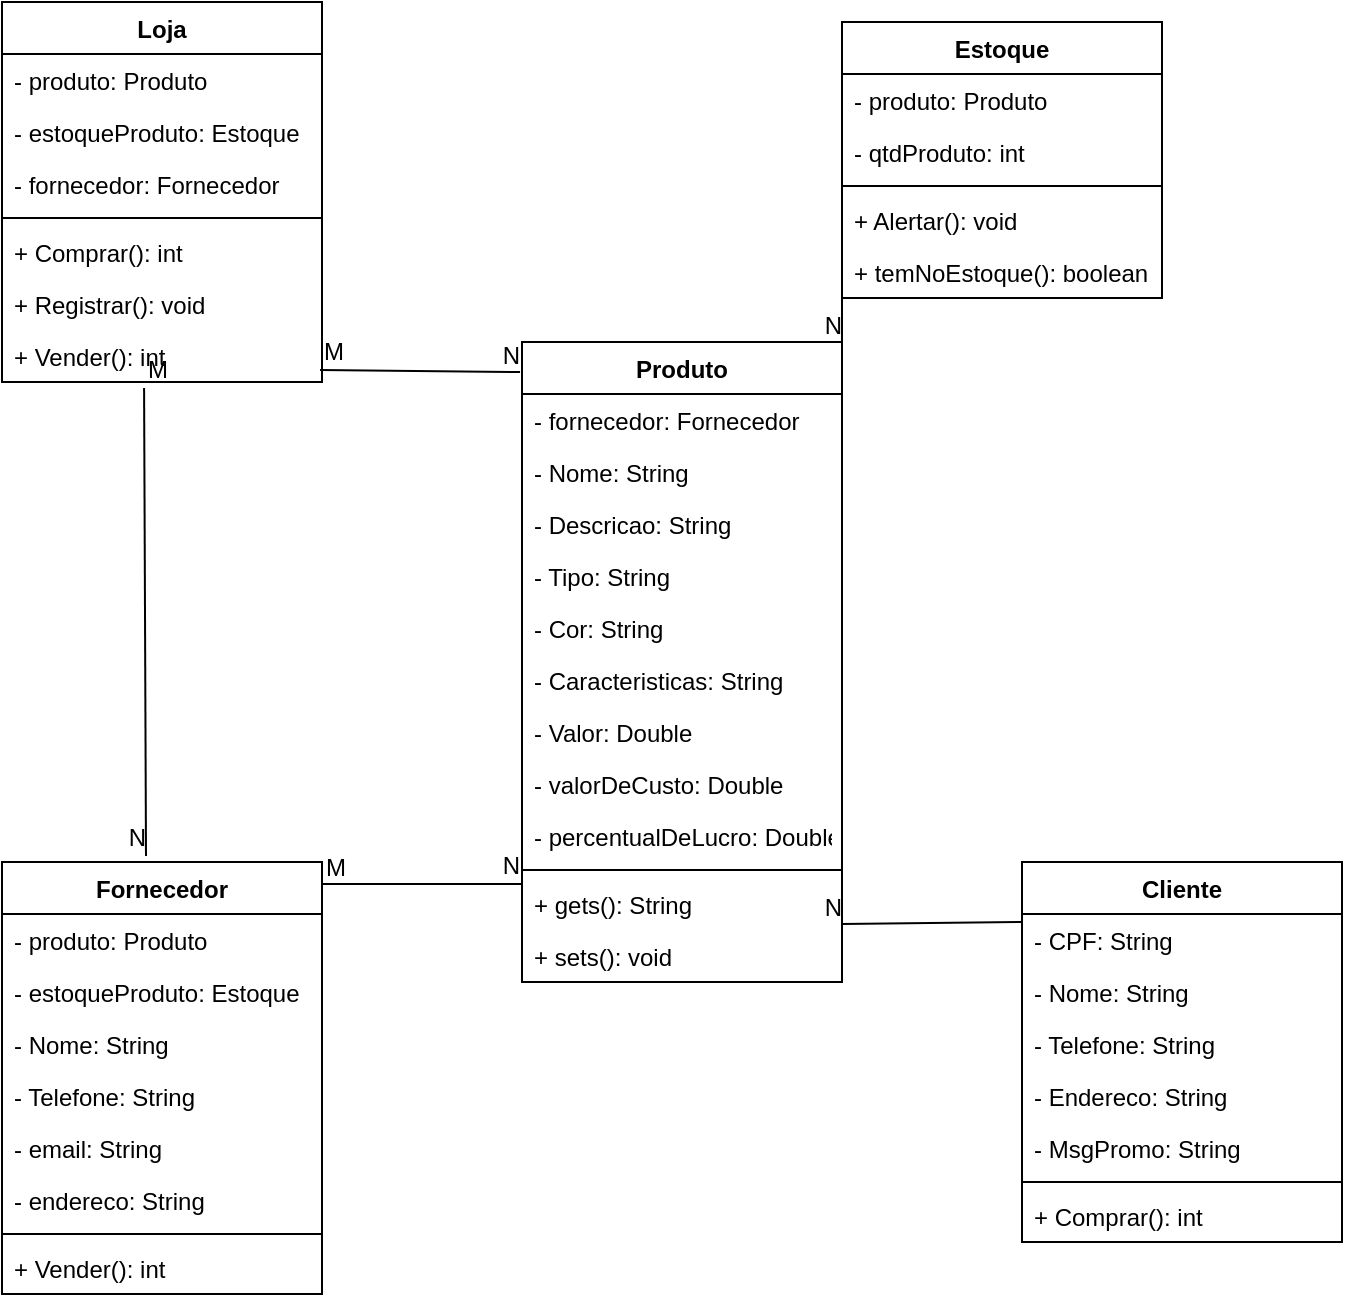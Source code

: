 <mxfile version="20.3.3" type="github">
  <diagram id="C5RBs43oDa-KdzZeNtuy" name="Page-1">
    <mxGraphModel dx="1382" dy="795" grid="1" gridSize="10" guides="1" tooltips="1" connect="1" arrows="1" fold="1" page="1" pageScale="1" pageWidth="827" pageHeight="1169" math="0" shadow="0">
      <root>
        <mxCell id="WIyWlLk6GJQsqaUBKTNV-0" />
        <mxCell id="WIyWlLk6GJQsqaUBKTNV-1" parent="WIyWlLk6GJQsqaUBKTNV-0" />
        <mxCell id="oIGJuKL2yrBwa0ATaayE-11" value="" style="endArrow=none;html=1;rounded=0;entryX=0.45;entryY=-0.014;entryDx=0;entryDy=0;entryPerimeter=0;exitX=0.444;exitY=1.115;exitDx=0;exitDy=0;exitPerimeter=0;" parent="WIyWlLk6GJQsqaUBKTNV-1" source="EBpQkNlJ8Tler6ktSp6Y-6" target="EBpQkNlJ8Tler6ktSp6Y-18" edge="1">
          <mxGeometry relative="1" as="geometry">
            <mxPoint x="160" y="450" as="sourcePoint" />
            <mxPoint x="320" y="450" as="targetPoint" />
          </mxGeometry>
        </mxCell>
        <mxCell id="oIGJuKL2yrBwa0ATaayE-12" value="M" style="resizable=0;html=1;align=left;verticalAlign=bottom;" parent="oIGJuKL2yrBwa0ATaayE-11" connectable="0" vertex="1">
          <mxGeometry x="-1" relative="1" as="geometry" />
        </mxCell>
        <mxCell id="oIGJuKL2yrBwa0ATaayE-13" value="N" style="resizable=0;html=1;align=right;verticalAlign=bottom;" parent="oIGJuKL2yrBwa0ATaayE-11" connectable="0" vertex="1">
          <mxGeometry x="1" relative="1" as="geometry" />
        </mxCell>
        <mxCell id="EBpQkNlJ8Tler6ktSp6Y-1" value="Loja" style="swimlane;fontStyle=1;align=center;verticalAlign=top;childLayout=stackLayout;horizontal=1;startSize=26;horizontalStack=0;resizeParent=1;resizeParentMax=0;resizeLast=0;collapsible=1;marginBottom=0;" parent="WIyWlLk6GJQsqaUBKTNV-1" vertex="1">
          <mxGeometry x="90" y="130" width="160" height="190" as="geometry" />
        </mxCell>
        <mxCell id="EBpQkNlJ8Tler6ktSp6Y-2" value="- produto: Produto" style="text;strokeColor=none;fillColor=none;align=left;verticalAlign=top;spacingLeft=4;spacingRight=4;overflow=hidden;rotatable=0;points=[[0,0.5],[1,0.5]];portConstraint=eastwest;" parent="EBpQkNlJ8Tler6ktSp6Y-1" vertex="1">
          <mxGeometry y="26" width="160" height="26" as="geometry" />
        </mxCell>
        <mxCell id="hcRRkCjjBLkZsx5Fc43L-36" value="- estoqueProduto: Estoque" style="text;strokeColor=none;fillColor=none;align=left;verticalAlign=top;spacingLeft=4;spacingRight=4;overflow=hidden;rotatable=0;points=[[0,0.5],[1,0.5]];portConstraint=eastwest;" parent="EBpQkNlJ8Tler6ktSp6Y-1" vertex="1">
          <mxGeometry y="52" width="160" height="26" as="geometry" />
        </mxCell>
        <mxCell id="VUpO7ZapjZWjEKdhnRFn-2" value="- fornecedor: Fornecedor&#xa;" style="text;strokeColor=none;fillColor=none;align=left;verticalAlign=top;spacingLeft=4;spacingRight=4;overflow=hidden;rotatable=0;points=[[0,0.5],[1,0.5]];portConstraint=eastwest;" vertex="1" parent="EBpQkNlJ8Tler6ktSp6Y-1">
          <mxGeometry y="78" width="160" height="26" as="geometry" />
        </mxCell>
        <mxCell id="EBpQkNlJ8Tler6ktSp6Y-4" value="" style="line;strokeWidth=1;fillColor=none;align=left;verticalAlign=middle;spacingTop=-1;spacingLeft=3;spacingRight=3;rotatable=0;labelPosition=right;points=[];portConstraint=eastwest;" parent="EBpQkNlJ8Tler6ktSp6Y-1" vertex="1">
          <mxGeometry y="104" width="160" height="8" as="geometry" />
        </mxCell>
        <mxCell id="EBpQkNlJ8Tler6ktSp6Y-5" value="+ Comprar(): int" style="text;strokeColor=none;fillColor=none;align=left;verticalAlign=top;spacingLeft=4;spacingRight=4;overflow=hidden;rotatable=0;points=[[0,0.5],[1,0.5]];portConstraint=eastwest;" parent="EBpQkNlJ8Tler6ktSp6Y-1" vertex="1">
          <mxGeometry y="112" width="160" height="26" as="geometry" />
        </mxCell>
        <mxCell id="VUpO7ZapjZWjEKdhnRFn-3" value="+ Registrar(): void" style="text;strokeColor=none;fillColor=none;align=left;verticalAlign=top;spacingLeft=4;spacingRight=4;overflow=hidden;rotatable=0;points=[[0,0.5],[1,0.5]];portConstraint=eastwest;" vertex="1" parent="EBpQkNlJ8Tler6ktSp6Y-1">
          <mxGeometry y="138" width="160" height="26" as="geometry" />
        </mxCell>
        <mxCell id="EBpQkNlJ8Tler6ktSp6Y-6" value="+ Vender(): int" style="text;strokeColor=none;fillColor=none;align=left;verticalAlign=top;spacingLeft=4;spacingRight=4;overflow=hidden;rotatable=0;points=[[0,0.5],[1,0.5]];portConstraint=eastwest;" parent="EBpQkNlJ8Tler6ktSp6Y-1" vertex="1">
          <mxGeometry y="164" width="160" height="26" as="geometry" />
        </mxCell>
        <mxCell id="EBpQkNlJ8Tler6ktSp6Y-18" value="Fornecedor" style="swimlane;fontStyle=1;align=center;verticalAlign=top;childLayout=stackLayout;horizontal=1;startSize=26;horizontalStack=0;resizeParent=1;resizeParentMax=0;resizeLast=0;collapsible=1;marginBottom=0;" parent="WIyWlLk6GJQsqaUBKTNV-1" vertex="1">
          <mxGeometry x="90" y="560" width="160" height="216" as="geometry" />
        </mxCell>
        <mxCell id="EBpQkNlJ8Tler6ktSp6Y-19" value="- produto: Produto" style="text;strokeColor=none;fillColor=none;align=left;verticalAlign=top;spacingLeft=4;spacingRight=4;overflow=hidden;rotatable=0;points=[[0,0.5],[1,0.5]];portConstraint=eastwest;" parent="EBpQkNlJ8Tler6ktSp6Y-18" vertex="1">
          <mxGeometry y="26" width="160" height="26" as="geometry" />
        </mxCell>
        <mxCell id="hcRRkCjjBLkZsx5Fc43L-25" value="- estoqueProduto: Estoque" style="text;strokeColor=none;fillColor=none;align=left;verticalAlign=top;spacingLeft=4;spacingRight=4;overflow=hidden;rotatable=0;points=[[0,0.5],[1,0.5]];portConstraint=eastwest;" parent="EBpQkNlJ8Tler6ktSp6Y-18" vertex="1">
          <mxGeometry y="52" width="160" height="26" as="geometry" />
        </mxCell>
        <mxCell id="hcRRkCjjBLkZsx5Fc43L-24" value="- Nome: String" style="text;strokeColor=none;fillColor=none;align=left;verticalAlign=top;spacingLeft=4;spacingRight=4;overflow=hidden;rotatable=0;points=[[0,0.5],[1,0.5]];portConstraint=eastwest;" parent="EBpQkNlJ8Tler6ktSp6Y-18" vertex="1">
          <mxGeometry y="78" width="160" height="26" as="geometry" />
        </mxCell>
        <mxCell id="hcRRkCjjBLkZsx5Fc43L-21" value="- Telefone: String" style="text;strokeColor=none;fillColor=none;align=left;verticalAlign=top;spacingLeft=4;spacingRight=4;overflow=hidden;rotatable=0;points=[[0,0.5],[1,0.5]];portConstraint=eastwest;" parent="EBpQkNlJ8Tler6ktSp6Y-18" vertex="1">
          <mxGeometry y="104" width="160" height="26" as="geometry" />
        </mxCell>
        <mxCell id="hcRRkCjjBLkZsx5Fc43L-22" value="- email: String" style="text;strokeColor=none;fillColor=none;align=left;verticalAlign=top;spacingLeft=4;spacingRight=4;overflow=hidden;rotatable=0;points=[[0,0.5],[1,0.5]];portConstraint=eastwest;" parent="EBpQkNlJ8Tler6ktSp6Y-18" vertex="1">
          <mxGeometry y="130" width="160" height="26" as="geometry" />
        </mxCell>
        <mxCell id="hcRRkCjjBLkZsx5Fc43L-23" value="- endereco: String" style="text;strokeColor=none;fillColor=none;align=left;verticalAlign=top;spacingLeft=4;spacingRight=4;overflow=hidden;rotatable=0;points=[[0,0.5],[1,0.5]];portConstraint=eastwest;" parent="EBpQkNlJ8Tler6ktSp6Y-18" vertex="1">
          <mxGeometry y="156" width="160" height="26" as="geometry" />
        </mxCell>
        <mxCell id="EBpQkNlJ8Tler6ktSp6Y-20" value="" style="line;strokeWidth=1;fillColor=none;align=left;verticalAlign=middle;spacingTop=-1;spacingLeft=3;spacingRight=3;rotatable=0;labelPosition=right;points=[];portConstraint=eastwest;" parent="EBpQkNlJ8Tler6ktSp6Y-18" vertex="1">
          <mxGeometry y="182" width="160" height="8" as="geometry" />
        </mxCell>
        <mxCell id="EBpQkNlJ8Tler6ktSp6Y-21" value="+ Vender(): int" style="text;strokeColor=none;fillColor=none;align=left;verticalAlign=top;spacingLeft=4;spacingRight=4;overflow=hidden;rotatable=0;points=[[0,0.5],[1,0.5]];portConstraint=eastwest;" parent="EBpQkNlJ8Tler6ktSp6Y-18" vertex="1">
          <mxGeometry y="190" width="160" height="26" as="geometry" />
        </mxCell>
        <mxCell id="hcRRkCjjBLkZsx5Fc43L-0" value="Produto" style="swimlane;fontStyle=1;align=center;verticalAlign=top;childLayout=stackLayout;horizontal=1;startSize=26;horizontalStack=0;resizeParent=1;resizeParentMax=0;resizeLast=0;collapsible=1;marginBottom=0;" parent="WIyWlLk6GJQsqaUBKTNV-1" vertex="1">
          <mxGeometry x="350" y="300" width="160" height="320" as="geometry" />
        </mxCell>
        <mxCell id="hcRRkCjjBLkZsx5Fc43L-1" value="- fornecedor: Fornecedor&#xa;" style="text;strokeColor=none;fillColor=none;align=left;verticalAlign=top;spacingLeft=4;spacingRight=4;overflow=hidden;rotatable=0;points=[[0,0.5],[1,0.5]];portConstraint=eastwest;" parent="hcRRkCjjBLkZsx5Fc43L-0" vertex="1">
          <mxGeometry y="26" width="160" height="26" as="geometry" />
        </mxCell>
        <mxCell id="hcRRkCjjBLkZsx5Fc43L-39" value="- Nome: String&#xa;" style="text;strokeColor=none;fillColor=none;align=left;verticalAlign=top;spacingLeft=4;spacingRight=4;overflow=hidden;rotatable=0;points=[[0,0.5],[1,0.5]];portConstraint=eastwest;" parent="hcRRkCjjBLkZsx5Fc43L-0" vertex="1">
          <mxGeometry y="52" width="160" height="26" as="geometry" />
        </mxCell>
        <mxCell id="hcRRkCjjBLkZsx5Fc43L-14" value="- Descricao: String" style="text;strokeColor=none;fillColor=none;align=left;verticalAlign=top;spacingLeft=4;spacingRight=4;overflow=hidden;rotatable=0;points=[[0,0.5],[1,0.5]];portConstraint=eastwest;" parent="hcRRkCjjBLkZsx5Fc43L-0" vertex="1">
          <mxGeometry y="78" width="160" height="26" as="geometry" />
        </mxCell>
        <mxCell id="hcRRkCjjBLkZsx5Fc43L-15" value="- Tipo: String" style="text;strokeColor=none;fillColor=none;align=left;verticalAlign=top;spacingLeft=4;spacingRight=4;overflow=hidden;rotatable=0;points=[[0,0.5],[1,0.5]];portConstraint=eastwest;" parent="hcRRkCjjBLkZsx5Fc43L-0" vertex="1">
          <mxGeometry y="104" width="160" height="26" as="geometry" />
        </mxCell>
        <mxCell id="hcRRkCjjBLkZsx5Fc43L-16" value="- Cor: String" style="text;strokeColor=none;fillColor=none;align=left;verticalAlign=top;spacingLeft=4;spacingRight=4;overflow=hidden;rotatable=0;points=[[0,0.5],[1,0.5]];portConstraint=eastwest;" parent="hcRRkCjjBLkZsx5Fc43L-0" vertex="1">
          <mxGeometry y="130" width="160" height="26" as="geometry" />
        </mxCell>
        <mxCell id="hcRRkCjjBLkZsx5Fc43L-17" value="- Caracteristicas: String" style="text;strokeColor=none;fillColor=none;align=left;verticalAlign=top;spacingLeft=4;spacingRight=4;overflow=hidden;rotatable=0;points=[[0,0.5],[1,0.5]];portConstraint=eastwest;" parent="hcRRkCjjBLkZsx5Fc43L-0" vertex="1">
          <mxGeometry y="156" width="160" height="26" as="geometry" />
        </mxCell>
        <mxCell id="hcRRkCjjBLkZsx5Fc43L-2" value="- Valor: Double" style="text;strokeColor=none;fillColor=none;align=left;verticalAlign=top;spacingLeft=4;spacingRight=4;overflow=hidden;rotatable=0;points=[[0,0.5],[1,0.5]];portConstraint=eastwest;" parent="hcRRkCjjBLkZsx5Fc43L-0" vertex="1">
          <mxGeometry y="182" width="160" height="26" as="geometry" />
        </mxCell>
        <mxCell id="hcRRkCjjBLkZsx5Fc43L-19" value="- valorDeCusto: Double" style="text;strokeColor=none;fillColor=none;align=left;verticalAlign=top;spacingLeft=4;spacingRight=4;overflow=hidden;rotatable=0;points=[[0,0.5],[1,0.5]];portConstraint=eastwest;" parent="hcRRkCjjBLkZsx5Fc43L-0" vertex="1">
          <mxGeometry y="208" width="160" height="26" as="geometry" />
        </mxCell>
        <mxCell id="hcRRkCjjBLkZsx5Fc43L-18" value="- percentualDeLucro: Double" style="text;strokeColor=none;fillColor=none;align=left;verticalAlign=top;spacingLeft=4;spacingRight=4;overflow=hidden;rotatable=0;points=[[0,0.5],[1,0.5]];portConstraint=eastwest;" parent="hcRRkCjjBLkZsx5Fc43L-0" vertex="1">
          <mxGeometry y="234" width="160" height="26" as="geometry" />
        </mxCell>
        <mxCell id="hcRRkCjjBLkZsx5Fc43L-3" value="" style="line;strokeWidth=1;fillColor=none;align=left;verticalAlign=middle;spacingTop=-1;spacingLeft=3;spacingRight=3;rotatable=0;labelPosition=right;points=[];portConstraint=eastwest;" parent="hcRRkCjjBLkZsx5Fc43L-0" vertex="1">
          <mxGeometry y="260" width="160" height="8" as="geometry" />
        </mxCell>
        <mxCell id="hcRRkCjjBLkZsx5Fc43L-4" value="+ gets(): String" style="text;strokeColor=none;fillColor=none;align=left;verticalAlign=top;spacingLeft=4;spacingRight=4;overflow=hidden;rotatable=0;points=[[0,0.5],[1,0.5]];portConstraint=eastwest;" parent="hcRRkCjjBLkZsx5Fc43L-0" vertex="1">
          <mxGeometry y="268" width="160" height="26" as="geometry" />
        </mxCell>
        <mxCell id="hcRRkCjjBLkZsx5Fc43L-5" value="+ sets(): void" style="text;strokeColor=none;fillColor=none;align=left;verticalAlign=top;spacingLeft=4;spacingRight=4;overflow=hidden;rotatable=0;points=[[0,0.5],[1,0.5]];portConstraint=eastwest;" parent="hcRRkCjjBLkZsx5Fc43L-0" vertex="1">
          <mxGeometry y="294" width="160" height="26" as="geometry" />
        </mxCell>
        <mxCell id="hcRRkCjjBLkZsx5Fc43L-6" value="Cliente" style="swimlane;fontStyle=1;align=center;verticalAlign=top;childLayout=stackLayout;horizontal=1;startSize=26;horizontalStack=0;resizeParent=1;resizeParentMax=0;resizeLast=0;collapsible=1;marginBottom=0;" parent="WIyWlLk6GJQsqaUBKTNV-1" vertex="1">
          <mxGeometry x="600" y="560" width="160" height="190" as="geometry" />
        </mxCell>
        <mxCell id="hcRRkCjjBLkZsx5Fc43L-7" value="- CPF: String" style="text;strokeColor=none;fillColor=none;align=left;verticalAlign=top;spacingLeft=4;spacingRight=4;overflow=hidden;rotatable=0;points=[[0,0.5],[1,0.5]];portConstraint=eastwest;" parent="hcRRkCjjBLkZsx5Fc43L-6" vertex="1">
          <mxGeometry y="26" width="160" height="26" as="geometry" />
        </mxCell>
        <mxCell id="hcRRkCjjBLkZsx5Fc43L-8" value="- Nome: String" style="text;strokeColor=none;fillColor=none;align=left;verticalAlign=top;spacingLeft=4;spacingRight=4;overflow=hidden;rotatable=0;points=[[0,0.5],[1,0.5]];portConstraint=eastwest;" parent="hcRRkCjjBLkZsx5Fc43L-6" vertex="1">
          <mxGeometry y="52" width="160" height="26" as="geometry" />
        </mxCell>
        <mxCell id="hcRRkCjjBLkZsx5Fc43L-26" value="- Telefone: String" style="text;strokeColor=none;fillColor=none;align=left;verticalAlign=top;spacingLeft=4;spacingRight=4;overflow=hidden;rotatable=0;points=[[0,0.5],[1,0.5]];portConstraint=eastwest;" parent="hcRRkCjjBLkZsx5Fc43L-6" vertex="1">
          <mxGeometry y="78" width="160" height="26" as="geometry" />
        </mxCell>
        <mxCell id="hcRRkCjjBLkZsx5Fc43L-27" value="- Endereco: String" style="text;strokeColor=none;fillColor=none;align=left;verticalAlign=top;spacingLeft=4;spacingRight=4;overflow=hidden;rotatable=0;points=[[0,0.5],[1,0.5]];portConstraint=eastwest;" parent="hcRRkCjjBLkZsx5Fc43L-6" vertex="1">
          <mxGeometry y="104" width="160" height="26" as="geometry" />
        </mxCell>
        <mxCell id="hcRRkCjjBLkZsx5Fc43L-28" value="- MsgPromo: String" style="text;strokeColor=none;fillColor=none;align=left;verticalAlign=top;spacingLeft=4;spacingRight=4;overflow=hidden;rotatable=0;points=[[0,0.5],[1,0.5]];portConstraint=eastwest;" parent="hcRRkCjjBLkZsx5Fc43L-6" vertex="1">
          <mxGeometry y="130" width="160" height="26" as="geometry" />
        </mxCell>
        <mxCell id="hcRRkCjjBLkZsx5Fc43L-9" value="" style="line;strokeWidth=1;fillColor=none;align=left;verticalAlign=middle;spacingTop=-1;spacingLeft=3;spacingRight=3;rotatable=0;labelPosition=right;points=[];portConstraint=eastwest;" parent="hcRRkCjjBLkZsx5Fc43L-6" vertex="1">
          <mxGeometry y="156" width="160" height="8" as="geometry" />
        </mxCell>
        <mxCell id="hcRRkCjjBLkZsx5Fc43L-10" value="+ Comprar(): int" style="text;strokeColor=none;fillColor=none;align=left;verticalAlign=top;spacingLeft=4;spacingRight=4;overflow=hidden;rotatable=0;points=[[0,0.5],[1,0.5]];portConstraint=eastwest;" parent="hcRRkCjjBLkZsx5Fc43L-6" vertex="1">
          <mxGeometry y="164" width="160" height="26" as="geometry" />
        </mxCell>
        <mxCell id="hcRRkCjjBLkZsx5Fc43L-29" value="Estoque" style="swimlane;fontStyle=1;align=center;verticalAlign=top;childLayout=stackLayout;horizontal=1;startSize=26;horizontalStack=0;resizeParent=1;resizeParentMax=0;resizeLast=0;collapsible=1;marginBottom=0;" parent="WIyWlLk6GJQsqaUBKTNV-1" vertex="1">
          <mxGeometry x="510" y="140" width="160" height="138" as="geometry" />
        </mxCell>
        <mxCell id="hcRRkCjjBLkZsx5Fc43L-30" value="- produto: Produto" style="text;strokeColor=none;fillColor=none;align=left;verticalAlign=top;spacingLeft=4;spacingRight=4;overflow=hidden;rotatable=0;points=[[0,0.5],[1,0.5]];portConstraint=eastwest;" parent="hcRRkCjjBLkZsx5Fc43L-29" vertex="1">
          <mxGeometry y="26" width="160" height="26" as="geometry" />
        </mxCell>
        <mxCell id="hcRRkCjjBLkZsx5Fc43L-32" value="- qtdProduto: int" style="text;strokeColor=none;fillColor=none;align=left;verticalAlign=top;spacingLeft=4;spacingRight=4;overflow=hidden;rotatable=0;points=[[0,0.5],[1,0.5]];portConstraint=eastwest;" parent="hcRRkCjjBLkZsx5Fc43L-29" vertex="1">
          <mxGeometry y="52" width="160" height="26" as="geometry" />
        </mxCell>
        <mxCell id="hcRRkCjjBLkZsx5Fc43L-33" value="" style="line;strokeWidth=1;fillColor=none;align=left;verticalAlign=middle;spacingTop=-1;spacingLeft=3;spacingRight=3;rotatable=0;labelPosition=right;points=[];portConstraint=eastwest;" parent="hcRRkCjjBLkZsx5Fc43L-29" vertex="1">
          <mxGeometry y="78" width="160" height="8" as="geometry" />
        </mxCell>
        <mxCell id="hcRRkCjjBLkZsx5Fc43L-35" value="+ Alertar(): void" style="text;strokeColor=none;fillColor=none;align=left;verticalAlign=top;spacingLeft=4;spacingRight=4;overflow=hidden;rotatable=0;points=[[0,0.5],[1,0.5]];portConstraint=eastwest;" parent="hcRRkCjjBLkZsx5Fc43L-29" vertex="1">
          <mxGeometry y="86" width="160" height="26" as="geometry" />
        </mxCell>
        <mxCell id="VUpO7ZapjZWjEKdhnRFn-5" value="+ temNoEstoque(): boolean" style="text;strokeColor=none;fillColor=none;align=left;verticalAlign=top;spacingLeft=4;spacingRight=4;overflow=hidden;rotatable=0;points=[[0,0.5],[1,0.5]];portConstraint=eastwest;" vertex="1" parent="hcRRkCjjBLkZsx5Fc43L-29">
          <mxGeometry y="112" width="160" height="26" as="geometry" />
        </mxCell>
        <mxCell id="oIGJuKL2yrBwa0ATaayE-3" value="" style="endArrow=none;html=1;rounded=0;entryX=0;entryY=0.115;entryDx=0;entryDy=0;entryPerimeter=0;" parent="WIyWlLk6GJQsqaUBKTNV-1" target="hcRRkCjjBLkZsx5Fc43L-4" edge="1">
          <mxGeometry relative="1" as="geometry">
            <mxPoint x="250" y="571" as="sourcePoint" />
            <mxPoint x="340" y="570" as="targetPoint" />
          </mxGeometry>
        </mxCell>
        <mxCell id="oIGJuKL2yrBwa0ATaayE-4" value="M" style="resizable=0;html=1;align=left;verticalAlign=bottom;" parent="oIGJuKL2yrBwa0ATaayE-3" connectable="0" vertex="1">
          <mxGeometry x="-1" relative="1" as="geometry" />
        </mxCell>
        <mxCell id="oIGJuKL2yrBwa0ATaayE-5" value="N" style="resizable=0;html=1;align=right;verticalAlign=bottom;" parent="oIGJuKL2yrBwa0ATaayE-3" connectable="0" vertex="1">
          <mxGeometry x="1" relative="1" as="geometry" />
        </mxCell>
        <mxCell id="oIGJuKL2yrBwa0ATaayE-6" value="" style="endArrow=none;html=1;rounded=0;exitX=0;exitY=0.5;exitDx=0;exitDy=0;entryX=1;entryY=0;entryDx=0;entryDy=0;" parent="WIyWlLk6GJQsqaUBKTNV-1" source="hcRRkCjjBLkZsx5Fc43L-35" target="hcRRkCjjBLkZsx5Fc43L-0" edge="1">
          <mxGeometry relative="1" as="geometry">
            <mxPoint x="540" y="230" as="sourcePoint" />
            <mxPoint x="540" y="320" as="targetPoint" />
          </mxGeometry>
        </mxCell>
        <mxCell id="oIGJuKL2yrBwa0ATaayE-7" value="N" style="resizable=0;html=1;align=right;verticalAlign=bottom;" parent="oIGJuKL2yrBwa0ATaayE-6" connectable="0" vertex="1">
          <mxGeometry x="1" relative="1" as="geometry" />
        </mxCell>
        <mxCell id="oIGJuKL2yrBwa0ATaayE-8" value="" style="endArrow=none;html=1;rounded=0;entryX=-0.006;entryY=0.047;entryDx=0;entryDy=0;entryPerimeter=0;exitX=0.994;exitY=0.769;exitDx=0;exitDy=0;exitPerimeter=0;" parent="WIyWlLk6GJQsqaUBKTNV-1" source="EBpQkNlJ8Tler6ktSp6Y-6" target="hcRRkCjjBLkZsx5Fc43L-0" edge="1">
          <mxGeometry relative="1" as="geometry">
            <mxPoint x="250" y="310" as="sourcePoint" />
            <mxPoint x="340" y="310" as="targetPoint" />
          </mxGeometry>
        </mxCell>
        <mxCell id="oIGJuKL2yrBwa0ATaayE-9" value="M" style="resizable=0;html=1;align=left;verticalAlign=bottom;" parent="oIGJuKL2yrBwa0ATaayE-8" connectable="0" vertex="1">
          <mxGeometry x="-1" relative="1" as="geometry" />
        </mxCell>
        <mxCell id="oIGJuKL2yrBwa0ATaayE-10" value="N" style="resizable=0;html=1;align=right;verticalAlign=bottom;" parent="oIGJuKL2yrBwa0ATaayE-8" connectable="0" vertex="1">
          <mxGeometry x="1" relative="1" as="geometry" />
        </mxCell>
        <mxCell id="oIGJuKL2yrBwa0ATaayE-14" value="" style="endArrow=none;html=1;rounded=0;exitX=0;exitY=0.154;exitDx=0;exitDy=0;exitPerimeter=0;entryX=1;entryY=0.885;entryDx=0;entryDy=0;entryPerimeter=0;" parent="WIyWlLk6GJQsqaUBKTNV-1" source="hcRRkCjjBLkZsx5Fc43L-7" target="hcRRkCjjBLkZsx5Fc43L-4" edge="1">
          <mxGeometry relative="1" as="geometry">
            <mxPoint x="590" y="590" as="sourcePoint" />
            <mxPoint x="520" y="590" as="targetPoint" />
          </mxGeometry>
        </mxCell>
        <mxCell id="oIGJuKL2yrBwa0ATaayE-15" value="N" style="resizable=0;html=1;align=right;verticalAlign=bottom;" parent="oIGJuKL2yrBwa0ATaayE-14" connectable="0" vertex="1">
          <mxGeometry x="1" relative="1" as="geometry" />
        </mxCell>
      </root>
    </mxGraphModel>
  </diagram>
</mxfile>
